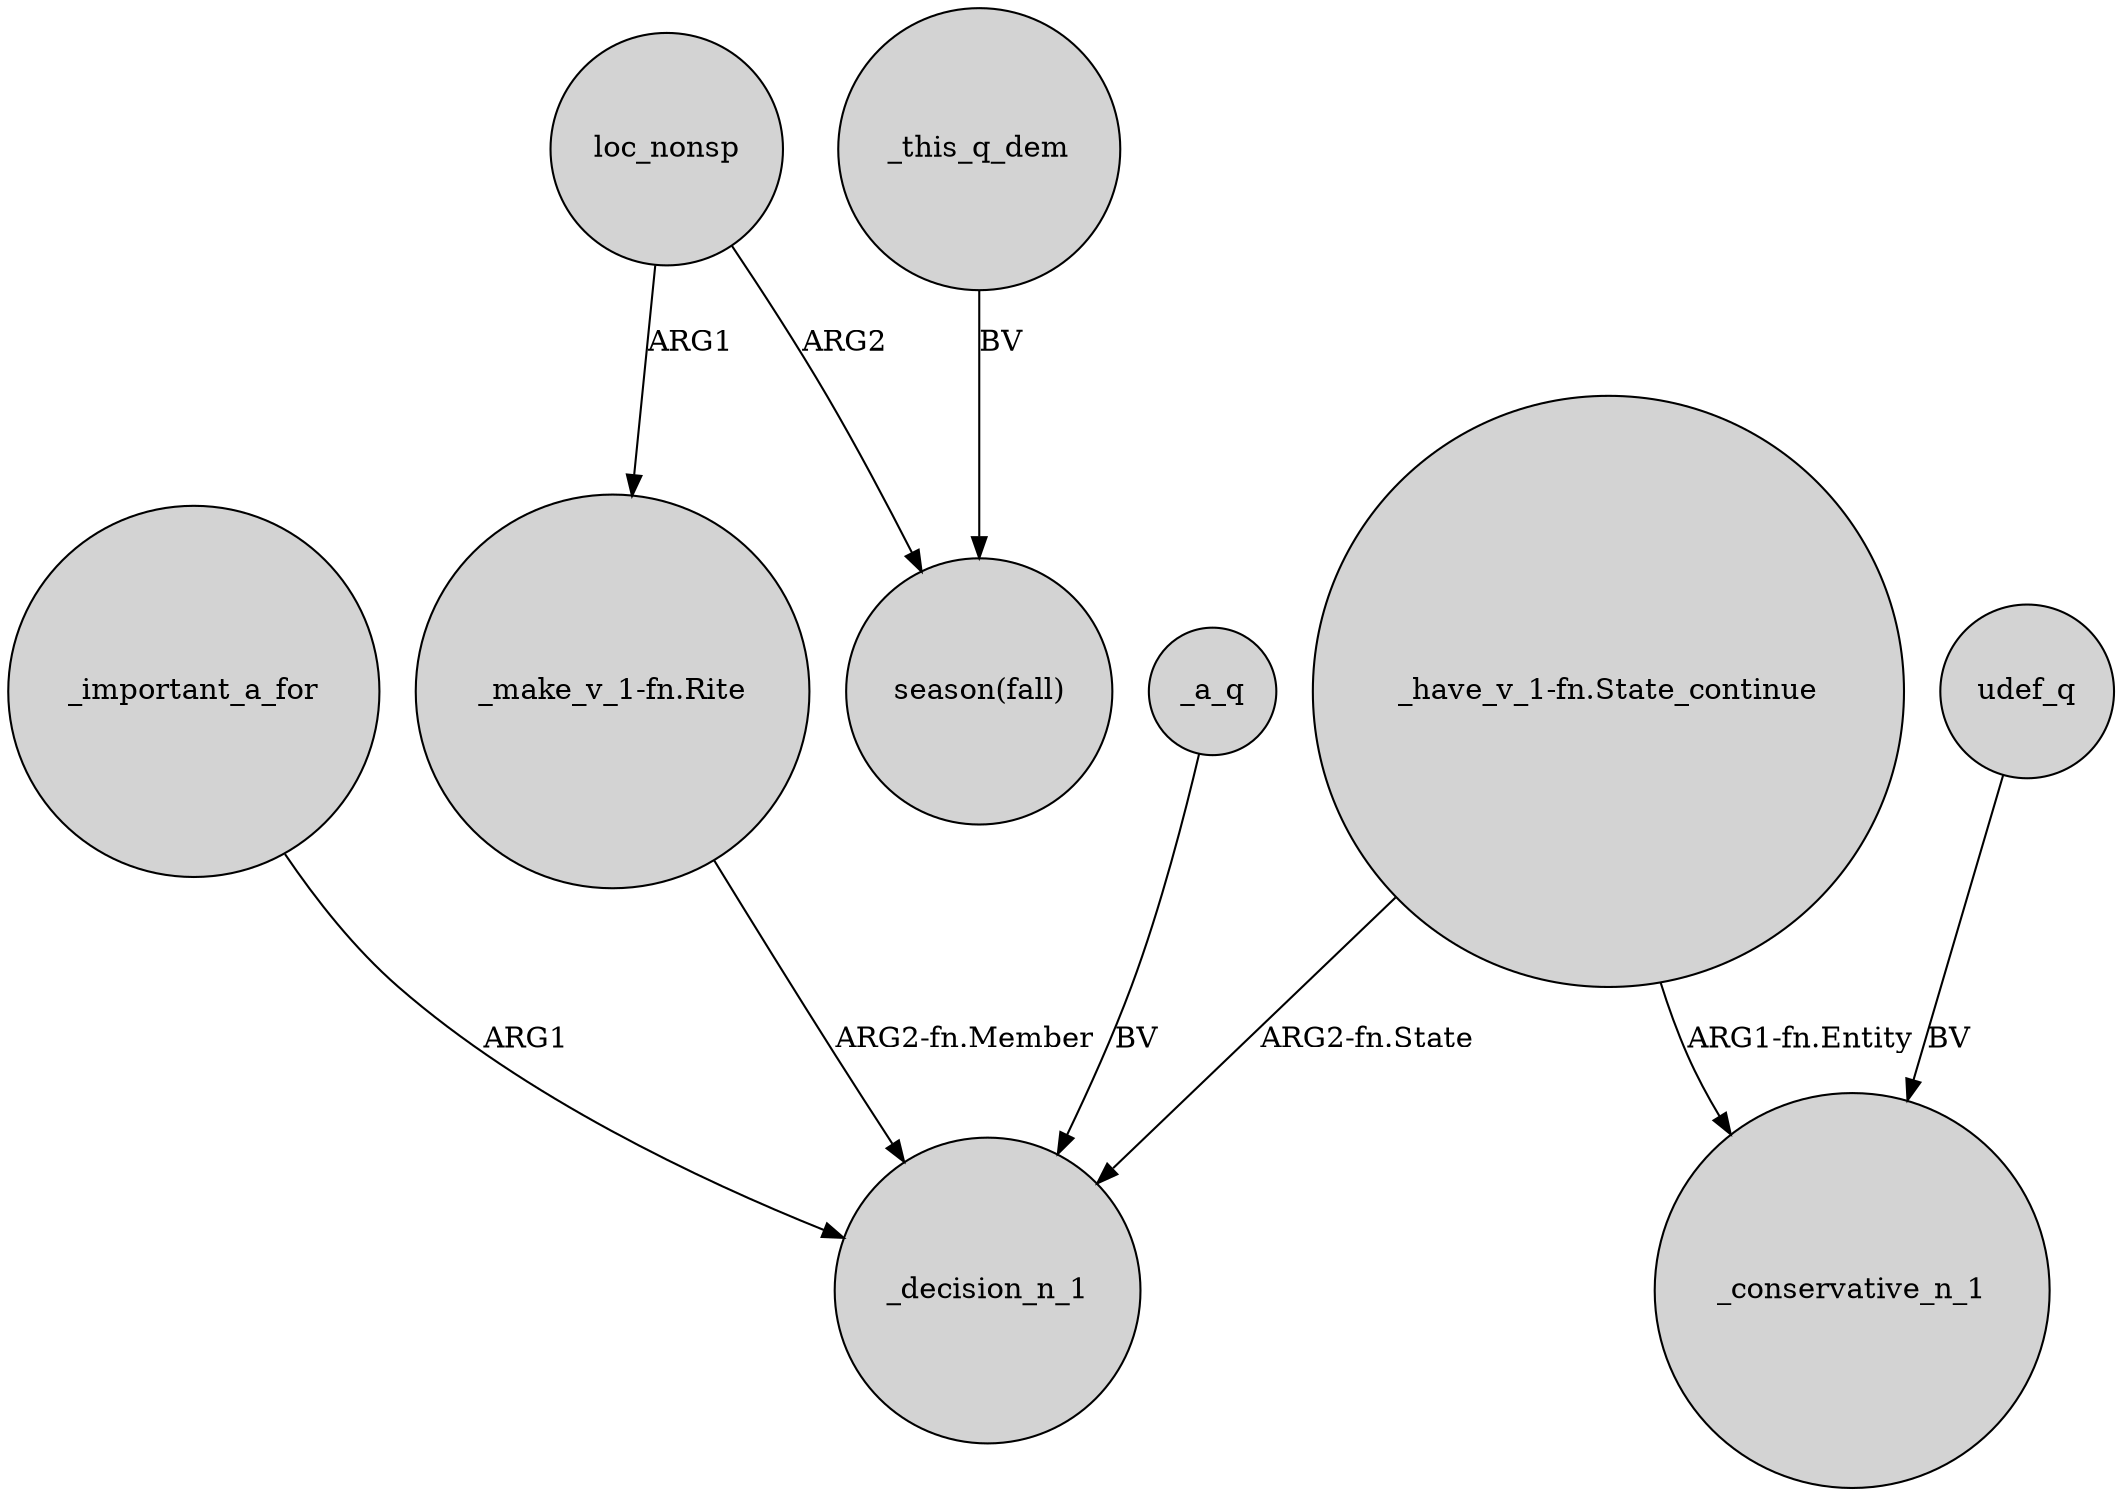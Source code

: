 digraph {
	node [shape=circle style=filled]
	_important_a_for -> _decision_n_1 [label=ARG1]
	"_make_v_1-fn.Rite" -> _decision_n_1 [label="ARG2-fn.Member"]
	_this_q_dem -> "season(fall)" [label=BV]
	"_have_v_1-fn.State_continue" -> _decision_n_1 [label="ARG2-fn.State"]
	loc_nonsp -> "season(fall)" [label=ARG2]
	_a_q -> _decision_n_1 [label=BV]
	"_have_v_1-fn.State_continue" -> _conservative_n_1 [label="ARG1-fn.Entity"]
	udef_q -> _conservative_n_1 [label=BV]
	loc_nonsp -> "_make_v_1-fn.Rite" [label=ARG1]
}
